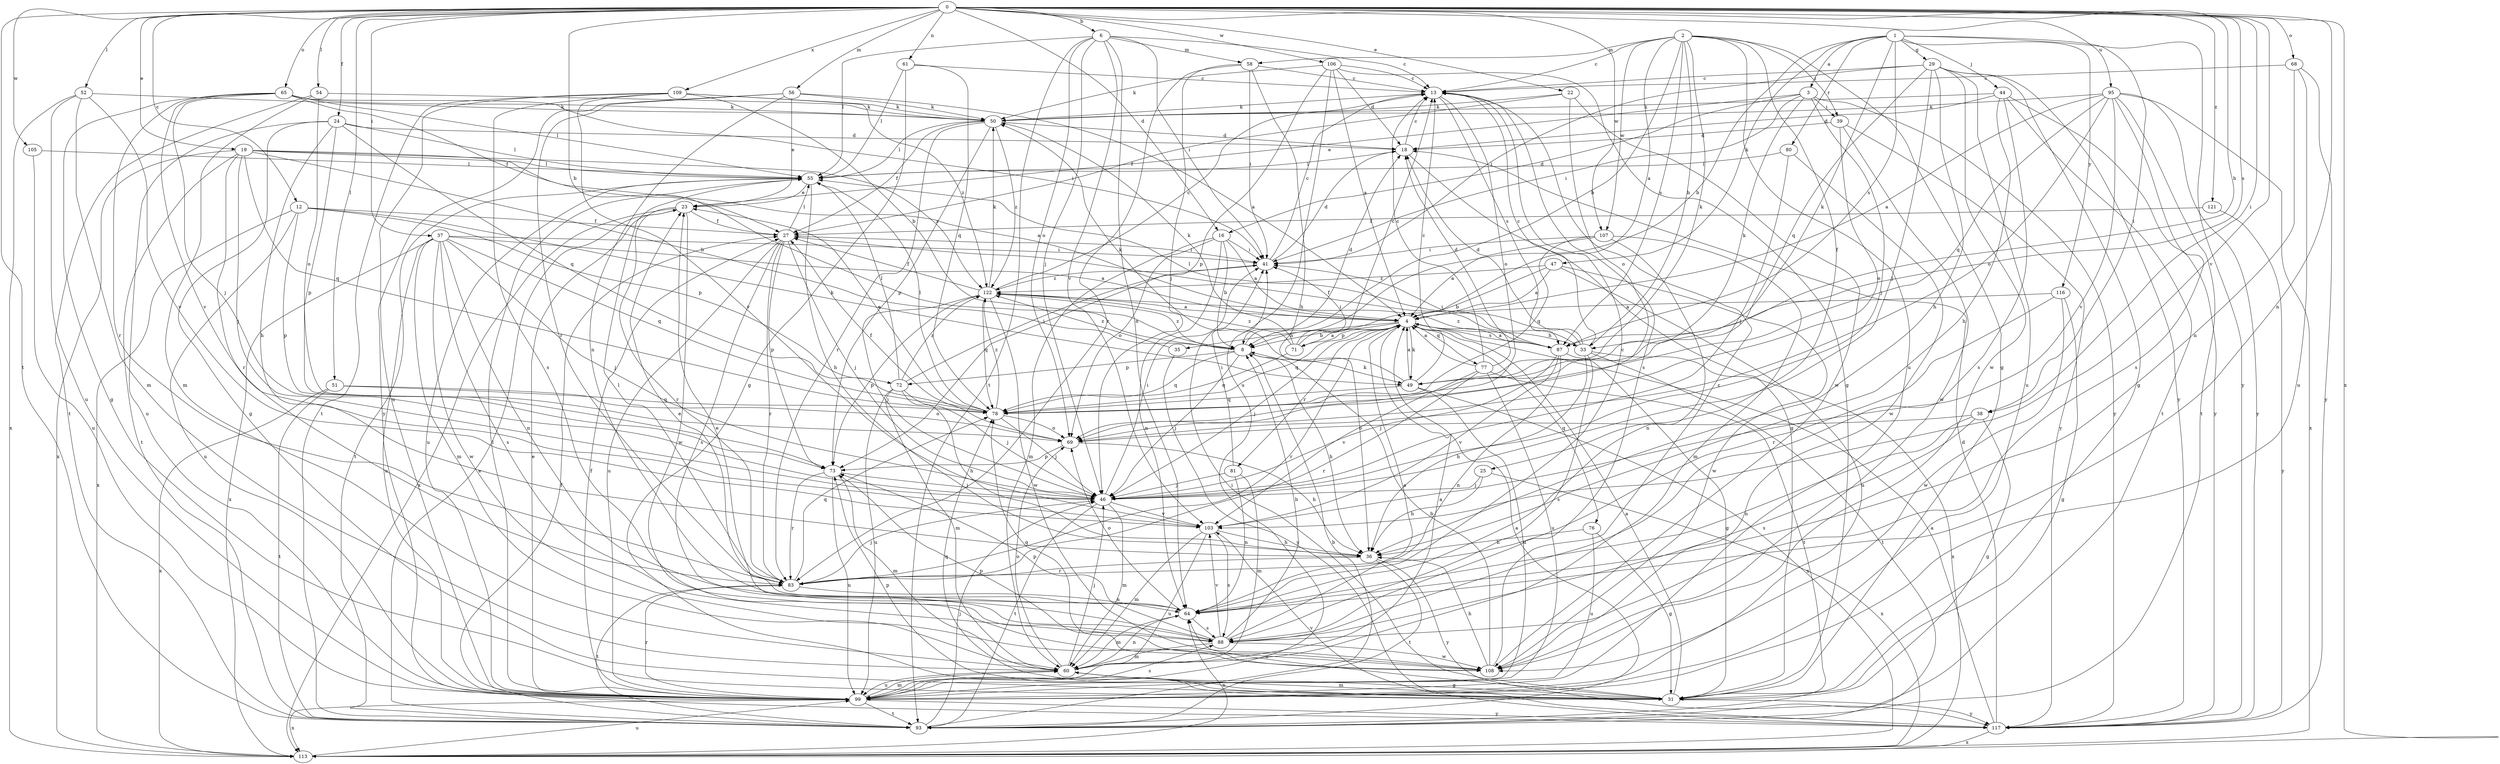 strict digraph  {
0;
1;
2;
3;
4;
6;
8;
12;
13;
16;
18;
19;
22;
23;
24;
25;
27;
29;
31;
33;
35;
36;
37;
38;
39;
41;
44;
46;
47;
49;
50;
51;
52;
54;
55;
56;
58;
60;
61;
64;
65;
68;
69;
71;
72;
73;
76;
77;
78;
80;
81;
83;
87;
88;
93;
95;
99;
103;
105;
106;
107;
108;
109;
113;
116;
117;
121;
122;
0 -> 6  [label=b];
0 -> 8  [label=b];
0 -> 12  [label=c];
0 -> 16  [label=d];
0 -> 19  [label=e];
0 -> 22  [label=e];
0 -> 24  [label=f];
0 -> 33  [label=h];
0 -> 37  [label=i];
0 -> 38  [label=i];
0 -> 51  [label=l];
0 -> 52  [label=l];
0 -> 54  [label=l];
0 -> 56  [label=m];
0 -> 61  [label=n];
0 -> 64  [label=n];
0 -> 65  [label=o];
0 -> 68  [label=o];
0 -> 87  [label=s];
0 -> 93  [label=t];
0 -> 95  [label=u];
0 -> 103  [label=v];
0 -> 105  [label=w];
0 -> 106  [label=w];
0 -> 107  [label=w];
0 -> 109  [label=x];
0 -> 113  [label=x];
0 -> 121  [label=z];
1 -> 3  [label=a];
1 -> 8  [label=b];
1 -> 29  [label=g];
1 -> 38  [label=i];
1 -> 44  [label=j];
1 -> 47  [label=k];
1 -> 49  [label=k];
1 -> 80  [label=r];
1 -> 87  [label=s];
1 -> 116  [label=y];
1 -> 117  [label=y];
2 -> 4  [label=a];
2 -> 8  [label=b];
2 -> 13  [label=c];
2 -> 25  [label=f];
2 -> 31  [label=g];
2 -> 33  [label=h];
2 -> 39  [label=i];
2 -> 49  [label=k];
2 -> 58  [label=m];
2 -> 87  [label=s];
2 -> 99  [label=u];
2 -> 107  [label=w];
3 -> 16  [label=d];
3 -> 23  [label=e];
3 -> 39  [label=i];
3 -> 41  [label=i];
3 -> 46  [label=j];
3 -> 49  [label=k];
3 -> 117  [label=y];
4 -> 8  [label=b];
4 -> 33  [label=h];
4 -> 35  [label=h];
4 -> 46  [label=j];
4 -> 49  [label=k];
4 -> 71  [label=p];
4 -> 76  [label=q];
4 -> 77  [label=q];
4 -> 78  [label=q];
4 -> 81  [label=r];
4 -> 83  [label=r];
4 -> 87  [label=s];
6 -> 13  [label=c];
6 -> 41  [label=i];
6 -> 46  [label=j];
6 -> 55  [label=l];
6 -> 58  [label=m];
6 -> 64  [label=n];
6 -> 69  [label=o];
6 -> 93  [label=t];
6 -> 103  [label=v];
8 -> 18  [label=d];
8 -> 36  [label=h];
8 -> 46  [label=j];
8 -> 49  [label=k];
8 -> 72  [label=p];
8 -> 78  [label=q];
8 -> 122  [label=z];
12 -> 27  [label=f];
12 -> 49  [label=k];
12 -> 72  [label=p];
12 -> 73  [label=p];
12 -> 99  [label=u];
12 -> 113  [label=x];
13 -> 50  [label=k];
13 -> 69  [label=o];
13 -> 87  [label=s];
13 -> 88  [label=s];
16 -> 4  [label=a];
16 -> 8  [label=b];
16 -> 41  [label=i];
16 -> 60  [label=m];
16 -> 64  [label=n];
16 -> 69  [label=o];
18 -> 13  [label=c];
18 -> 31  [label=g];
18 -> 55  [label=l];
19 -> 4  [label=a];
19 -> 8  [label=b];
19 -> 46  [label=j];
19 -> 55  [label=l];
19 -> 78  [label=q];
19 -> 83  [label=r];
19 -> 93  [label=t];
19 -> 113  [label=x];
19 -> 122  [label=z];
22 -> 27  [label=f];
22 -> 50  [label=k];
22 -> 69  [label=o];
22 -> 108  [label=w];
23 -> 27  [label=f];
23 -> 83  [label=r];
23 -> 108  [label=w];
23 -> 113  [label=x];
24 -> 18  [label=d];
24 -> 31  [label=g];
24 -> 36  [label=h];
24 -> 55  [label=l];
24 -> 73  [label=p];
24 -> 78  [label=q];
24 -> 99  [label=u];
25 -> 36  [label=h];
25 -> 46  [label=j];
25 -> 113  [label=x];
27 -> 41  [label=i];
27 -> 46  [label=j];
27 -> 55  [label=l];
27 -> 73  [label=p];
27 -> 83  [label=r];
27 -> 88  [label=s];
27 -> 99  [label=u];
29 -> 13  [label=c];
29 -> 31  [label=g];
29 -> 36  [label=h];
29 -> 41  [label=i];
29 -> 46  [label=j];
29 -> 78  [label=q];
29 -> 99  [label=u];
29 -> 108  [label=w];
29 -> 117  [label=y];
31 -> 4  [label=a];
31 -> 41  [label=i];
31 -> 60  [label=m];
31 -> 64  [label=n];
31 -> 73  [label=p];
31 -> 78  [label=q];
31 -> 117  [label=y];
33 -> 13  [label=c];
33 -> 18  [label=d];
33 -> 36  [label=h];
33 -> 41  [label=i];
33 -> 55  [label=l];
33 -> 88  [label=s];
33 -> 93  [label=t];
33 -> 113  [label=x];
35 -> 117  [label=y];
35 -> 122  [label=z];
36 -> 83  [label=r];
36 -> 93  [label=t];
36 -> 117  [label=y];
37 -> 4  [label=a];
37 -> 41  [label=i];
37 -> 46  [label=j];
37 -> 60  [label=m];
37 -> 64  [label=n];
37 -> 78  [label=q];
37 -> 88  [label=s];
37 -> 99  [label=u];
37 -> 108  [label=w];
37 -> 113  [label=x];
38 -> 31  [label=g];
38 -> 64  [label=n];
38 -> 69  [label=o];
38 -> 88  [label=s];
39 -> 18  [label=d];
39 -> 69  [label=o];
39 -> 108  [label=w];
39 -> 117  [label=y];
41 -> 13  [label=c];
41 -> 18  [label=d];
41 -> 122  [label=z];
44 -> 18  [label=d];
44 -> 36  [label=h];
44 -> 50  [label=k];
44 -> 88  [label=s];
44 -> 93  [label=t];
44 -> 117  [label=y];
46 -> 41  [label=i];
46 -> 60  [label=m];
46 -> 93  [label=t];
46 -> 103  [label=v];
47 -> 4  [label=a];
47 -> 8  [label=b];
47 -> 99  [label=u];
47 -> 108  [label=w];
47 -> 122  [label=z];
49 -> 4  [label=a];
49 -> 13  [label=c];
49 -> 50  [label=k];
49 -> 78  [label=q];
49 -> 99  [label=u];
49 -> 113  [label=x];
50 -> 18  [label=d];
50 -> 27  [label=f];
50 -> 55  [label=l];
50 -> 73  [label=p];
50 -> 83  [label=r];
50 -> 122  [label=z];
51 -> 69  [label=o];
51 -> 78  [label=q];
51 -> 93  [label=t];
51 -> 113  [label=x];
52 -> 50  [label=k];
52 -> 60  [label=m];
52 -> 99  [label=u];
52 -> 103  [label=v];
52 -> 113  [label=x];
54 -> 50  [label=k];
54 -> 60  [label=m];
54 -> 69  [label=o];
54 -> 93  [label=t];
55 -> 23  [label=e];
55 -> 36  [label=h];
55 -> 93  [label=t];
55 -> 99  [label=u];
56 -> 4  [label=a];
56 -> 23  [label=e];
56 -> 50  [label=k];
56 -> 64  [label=n];
56 -> 83  [label=r];
56 -> 117  [label=y];
58 -> 13  [label=c];
58 -> 36  [label=h];
58 -> 41  [label=i];
58 -> 46  [label=j];
58 -> 83  [label=r];
60 -> 4  [label=a];
60 -> 31  [label=g];
60 -> 46  [label=j];
60 -> 64  [label=n];
60 -> 69  [label=o];
60 -> 99  [label=u];
61 -> 13  [label=c];
61 -> 31  [label=g];
61 -> 55  [label=l];
61 -> 78  [label=q];
64 -> 13  [label=c];
64 -> 23  [label=e];
64 -> 60  [label=m];
64 -> 69  [label=o];
64 -> 88  [label=s];
65 -> 27  [label=f];
65 -> 31  [label=g];
65 -> 41  [label=i];
65 -> 46  [label=j];
65 -> 50  [label=k];
65 -> 55  [label=l];
65 -> 83  [label=r];
65 -> 103  [label=v];
68 -> 13  [label=c];
68 -> 64  [label=n];
68 -> 99  [label=u];
68 -> 117  [label=y];
69 -> 27  [label=f];
69 -> 36  [label=h];
69 -> 73  [label=p];
71 -> 4  [label=a];
71 -> 13  [label=c];
71 -> 41  [label=i];
71 -> 50  [label=k];
71 -> 78  [label=q];
71 -> 122  [label=z];
72 -> 36  [label=h];
72 -> 41  [label=i];
72 -> 46  [label=j];
72 -> 55  [label=l];
72 -> 60  [label=m];
72 -> 99  [label=u];
72 -> 122  [label=z];
73 -> 46  [label=j];
73 -> 60  [label=m];
73 -> 83  [label=r];
73 -> 99  [label=u];
76 -> 31  [label=g];
76 -> 36  [label=h];
76 -> 99  [label=u];
77 -> 4  [label=a];
77 -> 13  [label=c];
77 -> 18  [label=d];
77 -> 83  [label=r];
77 -> 93  [label=t];
77 -> 99  [label=u];
77 -> 103  [label=v];
78 -> 23  [label=e];
78 -> 46  [label=j];
78 -> 55  [label=l];
78 -> 69  [label=o];
78 -> 122  [label=z];
80 -> 46  [label=j];
80 -> 55  [label=l];
80 -> 108  [label=w];
81 -> 41  [label=i];
81 -> 46  [label=j];
81 -> 60  [label=m];
81 -> 64  [label=n];
83 -> 46  [label=j];
83 -> 55  [label=l];
83 -> 64  [label=n];
83 -> 78  [label=q];
83 -> 93  [label=t];
87 -> 4  [label=a];
87 -> 27  [label=f];
87 -> 31  [label=g];
87 -> 46  [label=j];
87 -> 64  [label=n];
87 -> 103  [label=v];
87 -> 122  [label=z];
88 -> 4  [label=a];
88 -> 8  [label=b];
88 -> 23  [label=e];
88 -> 60  [label=m];
88 -> 73  [label=p];
88 -> 103  [label=v];
88 -> 108  [label=w];
93 -> 4  [label=a];
93 -> 8  [label=b];
93 -> 23  [label=e];
93 -> 27  [label=f];
93 -> 46  [label=j];
95 -> 4  [label=a];
95 -> 50  [label=k];
95 -> 69  [label=o];
95 -> 78  [label=q];
95 -> 88  [label=s];
95 -> 93  [label=t];
95 -> 103  [label=v];
95 -> 113  [label=x];
95 -> 117  [label=y];
99 -> 23  [label=e];
99 -> 27  [label=f];
99 -> 55  [label=l];
99 -> 60  [label=m];
99 -> 83  [label=r];
99 -> 88  [label=s];
99 -> 93  [label=t];
99 -> 113  [label=x];
99 -> 117  [label=y];
103 -> 36  [label=h];
103 -> 60  [label=m];
103 -> 88  [label=s];
103 -> 99  [label=u];
105 -> 55  [label=l];
105 -> 99  [label=u];
106 -> 4  [label=a];
106 -> 13  [label=c];
106 -> 18  [label=d];
106 -> 31  [label=g];
106 -> 50  [label=k];
106 -> 73  [label=p];
106 -> 99  [label=u];
107 -> 4  [label=a];
107 -> 41  [label=i];
107 -> 60  [label=m];
107 -> 64  [label=n];
107 -> 78  [label=q];
108 -> 8  [label=b];
108 -> 13  [label=c];
108 -> 36  [label=h];
108 -> 73  [label=p];
108 -> 78  [label=q];
109 -> 8  [label=b];
109 -> 50  [label=k];
109 -> 88  [label=s];
109 -> 93  [label=t];
109 -> 99  [label=u];
109 -> 103  [label=v];
109 -> 122  [label=z];
113 -> 64  [label=n];
113 -> 99  [label=u];
116 -> 4  [label=a];
116 -> 31  [label=g];
116 -> 83  [label=r];
116 -> 108  [label=w];
117 -> 4  [label=a];
117 -> 18  [label=d];
117 -> 103  [label=v];
117 -> 113  [label=x];
121 -> 27  [label=f];
121 -> 117  [label=y];
122 -> 4  [label=a];
122 -> 13  [label=c];
122 -> 27  [label=f];
122 -> 46  [label=j];
122 -> 50  [label=k];
122 -> 73  [label=p];
122 -> 78  [label=q];
122 -> 108  [label=w];
}
